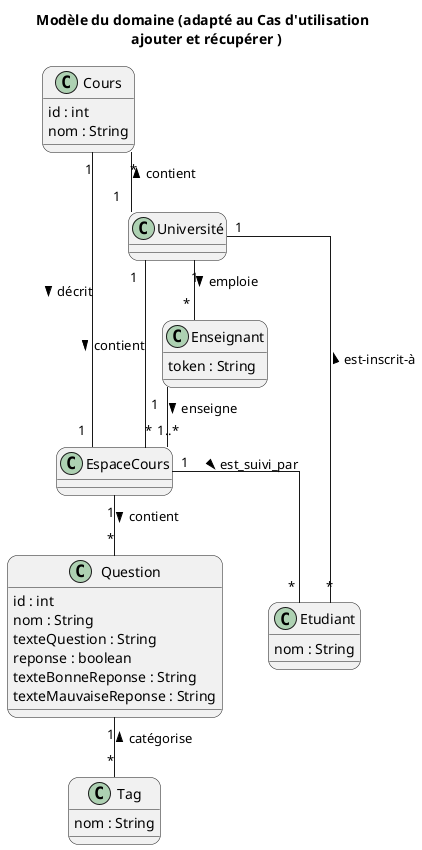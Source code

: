 @startuml MDD
skinparam defaultfontname Verdana
skinparam RoundCorner 20
skinparam linetype ortho

title Modèle du domaine (adapté au Cas d'utilisation \n ajouter et récupérer )

class Cours {
    id : int
    nom : String
}


class Enseignant {
    token : String
}

class Etudiant {
    nom : String
}

class Tag{
    nom : String
}

class Question{
    id : int
    nom : String
    texteQuestion : String
    reponse : boolean
    texteBonneReponse : String
    texteMauvaiseReponse : String
}

class EspaceCours{
}

Enseignant "1"--"1..*" EspaceCours : enseigne >
Université "1"--"*" Enseignant : emploie >
Cours "1"-- "1" EspaceCours : décrit >
Université "1"-up-"*" Cours : contient >
EspaceCours "1"-- "*"Etudiant : est_suivi_par >
Question "1" -- "*"Tag : < catégorise
Université "1"--"*" EspaceCours : contient >
Université "1"-right-"*" Etudiant : est-inscrit-à <
Question "*"-up-"1" EspaceCours : contient <
@enduml